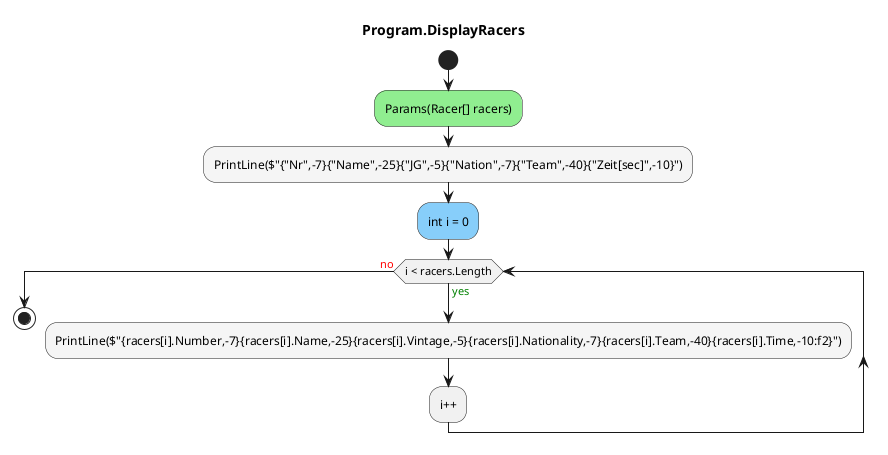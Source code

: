 @startuml Program.DisplayRacers
title Program.DisplayRacers
start
#LightGreen:Params(Racer[] racers);
#WhiteSmoke:PrintLine($"{"Nr",-7}{"Name",-25}{"JG",-5}{"Nation",-7}{"Team",-40}{"Zeit[sec]",-10}");
#LightSkyBlue:int i = 0;
while (i < racers.Length) is (<color:green>yes)
        #WhiteSmoke:PrintLine($"{racers[i].Number,-7}{racers[i].Name,-25}{racers[i].Vintage,-5}{racers[i].Nationality,-7}{racers[i].Team,-40}{racers[i].Time,-10:f2}");
:i++;
endwhile (<color:red>no)
stop
@enduml
